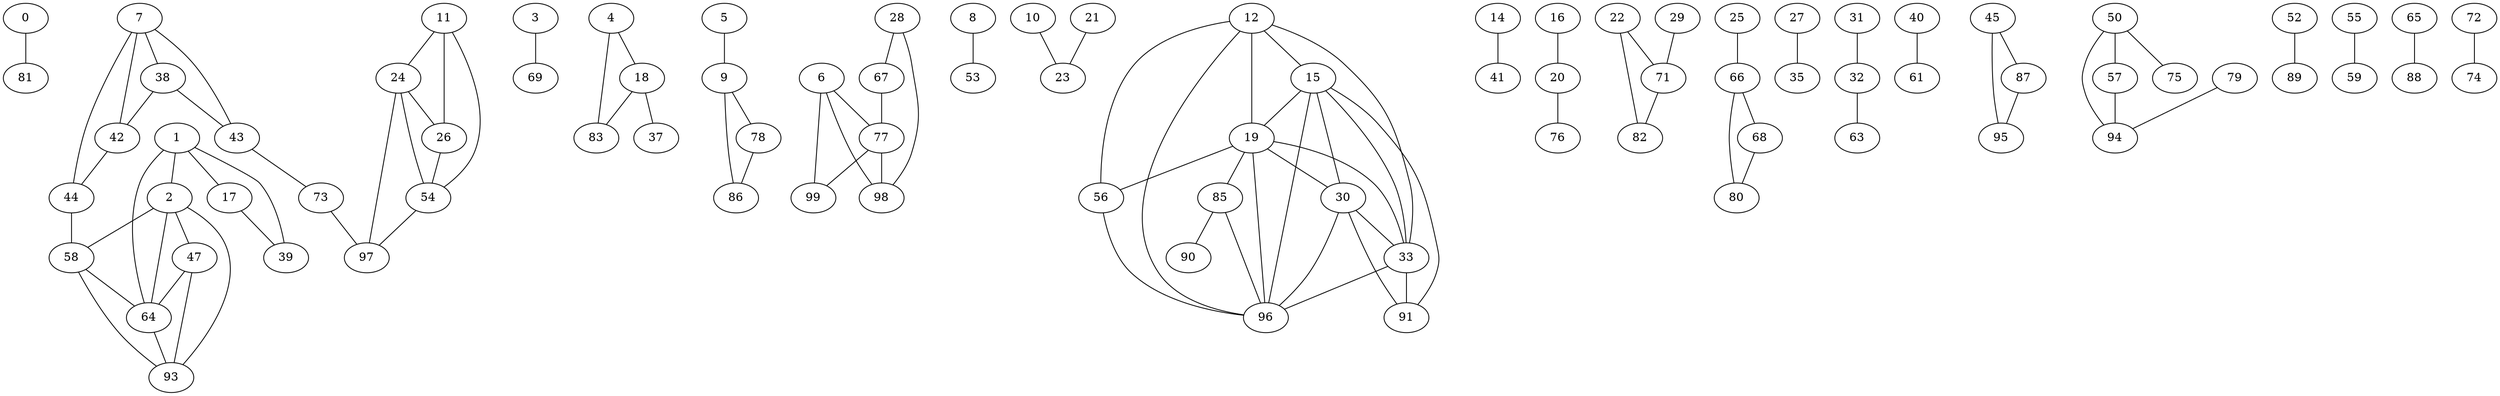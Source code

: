 graph G {
	0 -- 81;
	1 -- 64;
	1 -- 2;
	1 -- 39;
	1 -- 17;
	2 -- 93;
	2 -- 58;
	2 -- 64;
	2 -- 47;
	3 -- 69;
	4 -- 83;
	4 -- 18;
	5 -- 9;
	6 -- 77;
	6 -- 99;
	6 -- 98;
	7 -- 43;
	7 -- 38;
	7 -- 44;
	7 -- 42;
	8 -- 53;
	9 -- 86;
	9 -- 78;
	10 -- 23;
	11 -- 54;
	11 -- 26;
	11 -- 24;
	12 -- 96;
	12 -- 33;
	12 -- 15;
	12 -- 56;
	12 -- 19;
	14 -- 41;
	15 -- 96;
	15 -- 91;
	15 -- 33;
	15 -- 30;
	15 -- 19;
	16 -- 20;
	17 -- 39;
	18 -- 37;
	18 -- 83;
	19 -- 96;
	19 -- 85;
	19 -- 33;
	19 -- 30;
	19 -- 56;
	20 -- 76;
	21 -- 23;
	22 -- 82;
	22 -- 71;
	24 -- 97;
	24 -- 54;
	24 -- 26;
	25 -- 66;
	26 -- 54;
	27 -- 35;
	28 -- 67;
	28 -- 98;
	29 -- 71;
	30 -- 96;
	30 -- 91;
	30 -- 33;
	31 -- 32;
	32 -- 63;
	33 -- 96;
	33 -- 91;
	38 -- 43;
	38 -- 42;
	40 -- 61;
	42 -- 44;
	43 -- 73;
	44 -- 58;
	45 -- 95;
	45 -- 87;
	47 -- 93;
	47 -- 64;
	50 -- 94;
	50 -- 57;
	50 -- 75;
	52 -- 89;
	54 -- 97;
	55 -- 59;
	56 -- 96;
	57 -- 94;
	58 -- 93;
	58 -- 64;
	64 -- 93;
	65 -- 88;
	66 -- 80;
	66 -- 68;
	67 -- 77;
	68 -- 80;
	71 -- 82;
	72 -- 74;
	73 -- 97;
	77 -- 99;
	77 -- 98;
	78 -- 86;
	79 -- 94;
	85 -- 96;
	85 -- 90;
	87 -- 95;
}
